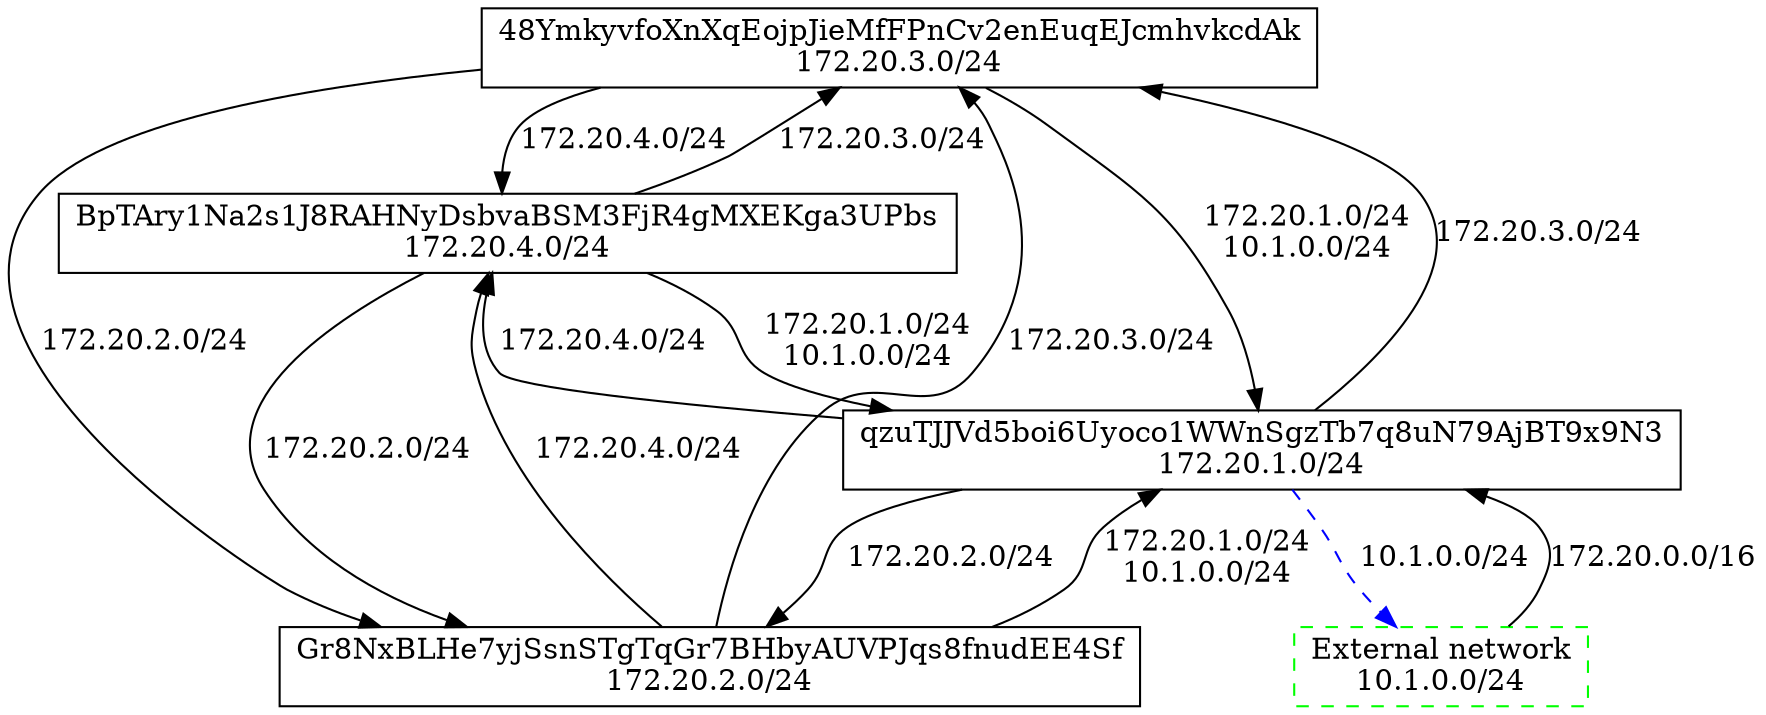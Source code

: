 digraph  {
	
	n3[label="48YmkyvfoXnXqEojpJieMfFPnCv2enEuqEJcmhvkcdAk\n172.20.3.0/24",shape="box"];
	n4[label="BpTAry1Na2s1J8RAHNyDsbvaBSM3FjR4gMXEKga3UPbs\n172.20.4.0/24",shape="box"];
	n5[color="green",label="External network\n10.1.0.0/24",shape="box",style="dashed"];
	n2[label="Gr8NxBLHe7yjSsnSTgTqGr7BHbyAUVPJqs8fnudEE4Sf\n172.20.2.0/24",shape="box"];
	n1[label="qzuTJJVd5boi6Uyoco1WWnSgzTb7q8uN79AjBT9x9N3\n172.20.1.0/24",shape="box"];
	n3->n1[label="172.20.1.0/24\n10.1.0.0/24"];
	n3->n2[label="172.20.2.0/24"];
	n3->n4[label="172.20.4.0/24"];
	n4->n1[label="172.20.1.0/24\n10.1.0.0/24"];
	n4->n2[label="172.20.2.0/24"];
	n4->n3[label="172.20.3.0/24"];
	n5->n1[label="172.20.0.0/16"];
	n2->n1[label="172.20.1.0/24\n10.1.0.0/24"];
	n2->n3[label="172.20.3.0/24"];
	n2->n4[label="172.20.4.0/24"];
	n1->n2[label="172.20.2.0/24"];
	n1->n3[label="172.20.3.0/24"];
	n1->n4[label="172.20.4.0/24"];
	n1->n5[color="blue",label="10.1.0.0/24",style="dashed"];
	{rank=same; n5;};
	
}